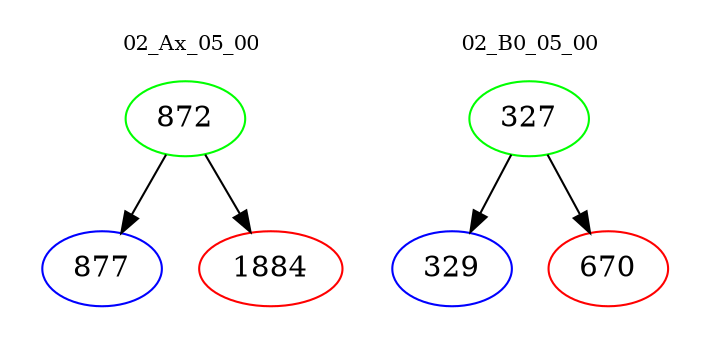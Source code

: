 digraph{
subgraph cluster_0 {
color = white
label = "02_Ax_05_00";
fontsize=10;
T0_872 [label="872", color="green"]
T0_872 -> T0_877 [color="black"]
T0_877 [label="877", color="blue"]
T0_872 -> T0_1884 [color="black"]
T0_1884 [label="1884", color="red"]
}
subgraph cluster_1 {
color = white
label = "02_B0_05_00";
fontsize=10;
T1_327 [label="327", color="green"]
T1_327 -> T1_329 [color="black"]
T1_329 [label="329", color="blue"]
T1_327 -> T1_670 [color="black"]
T1_670 [label="670", color="red"]
}
}
